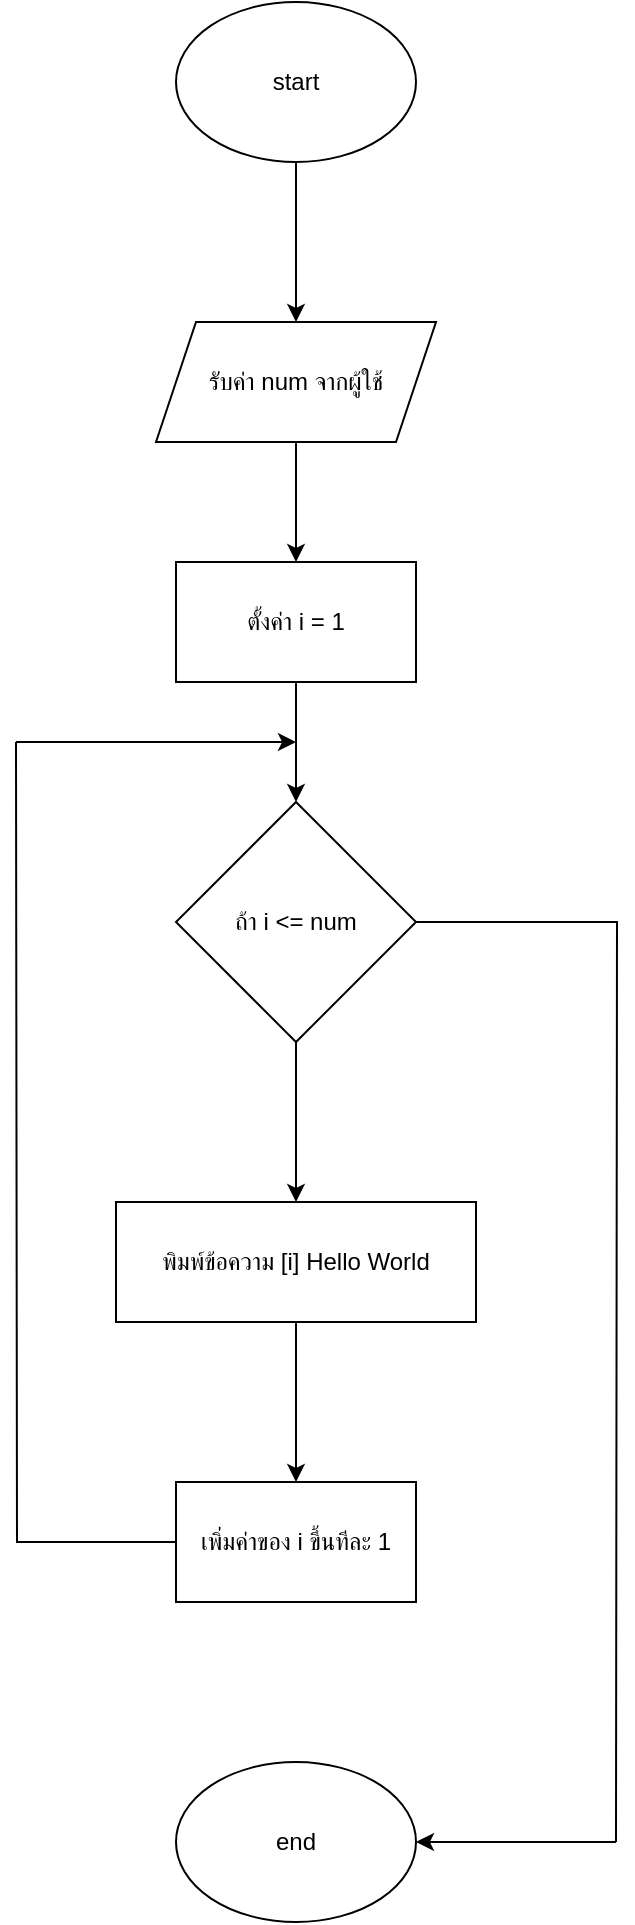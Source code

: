 <mxfile version="24.9.1">
  <diagram name="หน้า-1" id="5UwgDbC33GGKXa3uaoN_">
    <mxGraphModel dx="794" dy="493" grid="1" gridSize="10" guides="1" tooltips="1" connect="1" arrows="1" fold="1" page="1" pageScale="1" pageWidth="827" pageHeight="1169" math="0" shadow="0">
      <root>
        <mxCell id="0" />
        <mxCell id="1" parent="0" />
        <mxCell id="iW2iSG7uEyaPBxTALp5W-6" style="edgeStyle=orthogonalEdgeStyle;rounded=0;orthogonalLoop=1;jettySize=auto;html=1;entryX=0.5;entryY=0;entryDx=0;entryDy=0;" edge="1" parent="1" source="iW2iSG7uEyaPBxTALp5W-1" target="iW2iSG7uEyaPBxTALp5W-3">
          <mxGeometry relative="1" as="geometry" />
        </mxCell>
        <mxCell id="iW2iSG7uEyaPBxTALp5W-1" value="start" style="ellipse;whiteSpace=wrap;html=1;" vertex="1" parent="1">
          <mxGeometry x="340" y="80" width="120" height="80" as="geometry" />
        </mxCell>
        <mxCell id="iW2iSG7uEyaPBxTALp5W-7" style="edgeStyle=orthogonalEdgeStyle;rounded=0;orthogonalLoop=1;jettySize=auto;html=1;entryX=0.5;entryY=0;entryDx=0;entryDy=0;" edge="1" parent="1" source="iW2iSG7uEyaPBxTALp5W-3" target="iW2iSG7uEyaPBxTALp5W-4">
          <mxGeometry relative="1" as="geometry" />
        </mxCell>
        <mxCell id="iW2iSG7uEyaPBxTALp5W-3" value="รับค่า num จากผู้ใช้" style="shape=parallelogram;perimeter=parallelogramPerimeter;whiteSpace=wrap;html=1;fixedSize=1;" vertex="1" parent="1">
          <mxGeometry x="330" y="240" width="140" height="60" as="geometry" />
        </mxCell>
        <mxCell id="iW2iSG7uEyaPBxTALp5W-8" style="edgeStyle=orthogonalEdgeStyle;rounded=0;orthogonalLoop=1;jettySize=auto;html=1;entryX=0.5;entryY=0;entryDx=0;entryDy=0;" edge="1" parent="1" source="iW2iSG7uEyaPBxTALp5W-4" target="iW2iSG7uEyaPBxTALp5W-5">
          <mxGeometry relative="1" as="geometry" />
        </mxCell>
        <mxCell id="iW2iSG7uEyaPBxTALp5W-4" value="ตั้งค่า i = 1" style="rounded=0;whiteSpace=wrap;html=1;" vertex="1" parent="1">
          <mxGeometry x="340" y="360" width="120" height="60" as="geometry" />
        </mxCell>
        <mxCell id="iW2iSG7uEyaPBxTALp5W-11" style="edgeStyle=orthogonalEdgeStyle;rounded=0;orthogonalLoop=1;jettySize=auto;html=1;entryX=0.5;entryY=0;entryDx=0;entryDy=0;" edge="1" parent="1" source="iW2iSG7uEyaPBxTALp5W-5" target="iW2iSG7uEyaPBxTALp5W-9">
          <mxGeometry relative="1" as="geometry" />
        </mxCell>
        <mxCell id="iW2iSG7uEyaPBxTALp5W-15" style="edgeStyle=orthogonalEdgeStyle;rounded=0;orthogonalLoop=1;jettySize=auto;html=1;endArrow=none;endFill=0;" edge="1" parent="1" source="iW2iSG7uEyaPBxTALp5W-5">
          <mxGeometry relative="1" as="geometry">
            <mxPoint x="560" y="1000" as="targetPoint" />
          </mxGeometry>
        </mxCell>
        <mxCell id="iW2iSG7uEyaPBxTALp5W-5" value="ถ้า i &amp;lt;= num" style="rhombus;whiteSpace=wrap;html=1;" vertex="1" parent="1">
          <mxGeometry x="340" y="480" width="120" height="120" as="geometry" />
        </mxCell>
        <mxCell id="iW2iSG7uEyaPBxTALp5W-12" style="edgeStyle=orthogonalEdgeStyle;rounded=0;orthogonalLoop=1;jettySize=auto;html=1;entryX=0.5;entryY=0;entryDx=0;entryDy=0;" edge="1" parent="1" source="iW2iSG7uEyaPBxTALp5W-9" target="iW2iSG7uEyaPBxTALp5W-10">
          <mxGeometry relative="1" as="geometry" />
        </mxCell>
        <mxCell id="iW2iSG7uEyaPBxTALp5W-9" value="พิมพ์ข้อความ [i] Hello World" style="rounded=0;whiteSpace=wrap;html=1;" vertex="1" parent="1">
          <mxGeometry x="310" y="680" width="180" height="60" as="geometry" />
        </mxCell>
        <mxCell id="iW2iSG7uEyaPBxTALp5W-13" style="edgeStyle=orthogonalEdgeStyle;rounded=0;orthogonalLoop=1;jettySize=auto;html=1;endArrow=none;endFill=0;" edge="1" parent="1" source="iW2iSG7uEyaPBxTALp5W-10">
          <mxGeometry relative="1" as="geometry">
            <mxPoint x="260" y="450" as="targetPoint" />
          </mxGeometry>
        </mxCell>
        <mxCell id="iW2iSG7uEyaPBxTALp5W-10" value="เพิ่มค่าของ i ขึ้นทีละ 1" style="rounded=0;whiteSpace=wrap;html=1;" vertex="1" parent="1">
          <mxGeometry x="340" y="820" width="120" height="60" as="geometry" />
        </mxCell>
        <mxCell id="iW2iSG7uEyaPBxTALp5W-14" value="" style="endArrow=classic;html=1;rounded=0;" edge="1" parent="1">
          <mxGeometry width="50" height="50" relative="1" as="geometry">
            <mxPoint x="260" y="450" as="sourcePoint" />
            <mxPoint x="400" y="450" as="targetPoint" />
            <Array as="points">
              <mxPoint x="320" y="450" />
            </Array>
          </mxGeometry>
        </mxCell>
        <mxCell id="iW2iSG7uEyaPBxTALp5W-16" value="end" style="ellipse;whiteSpace=wrap;html=1;" vertex="1" parent="1">
          <mxGeometry x="340" y="960" width="120" height="80" as="geometry" />
        </mxCell>
        <mxCell id="iW2iSG7uEyaPBxTALp5W-17" value="" style="endArrow=classic;html=1;rounded=0;entryX=1;entryY=0.5;entryDx=0;entryDy=0;" edge="1" parent="1" target="iW2iSG7uEyaPBxTALp5W-16">
          <mxGeometry width="50" height="50" relative="1" as="geometry">
            <mxPoint x="560" y="1000" as="sourcePoint" />
            <mxPoint x="430" y="930" as="targetPoint" />
          </mxGeometry>
        </mxCell>
      </root>
    </mxGraphModel>
  </diagram>
</mxfile>
